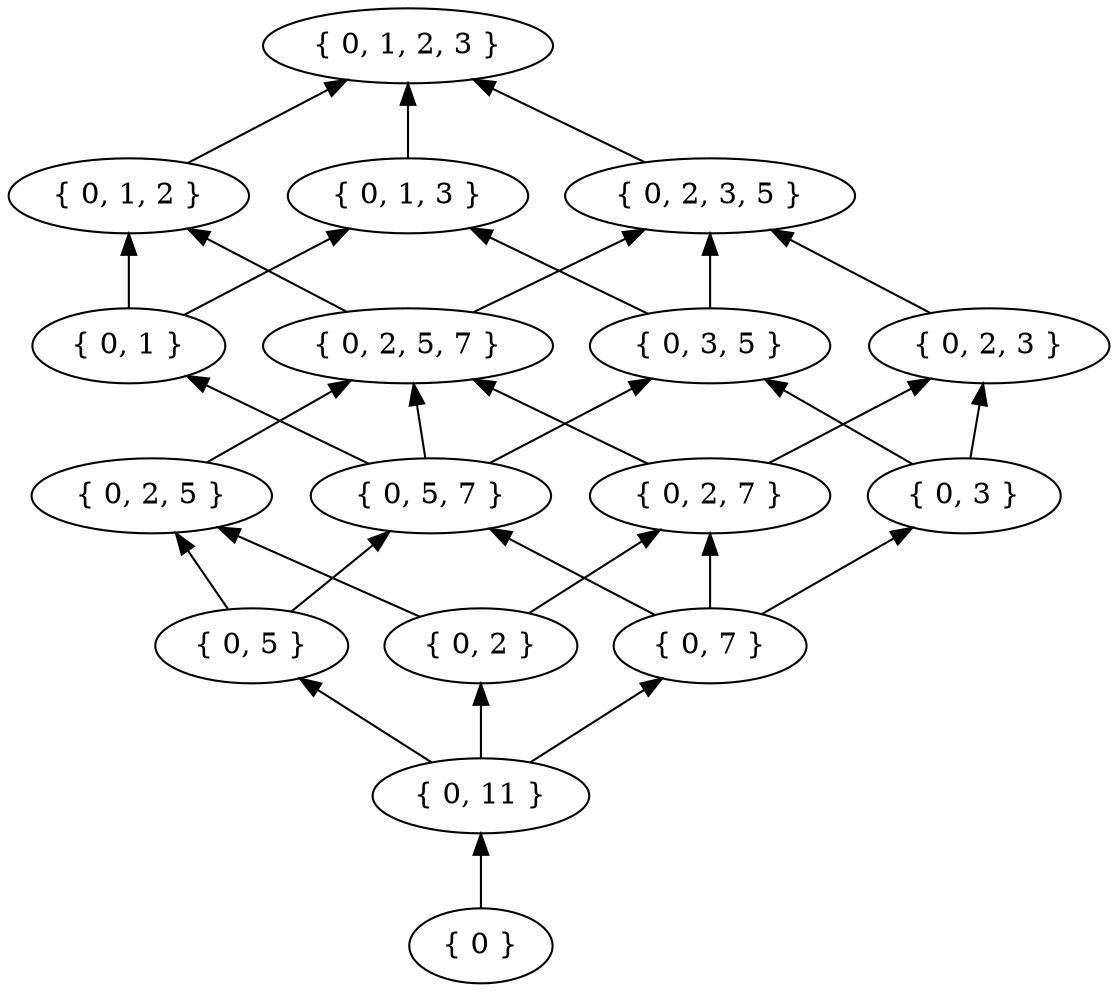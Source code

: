 digraph NSGraph4 {
rankdir = TB; edge[dir=back];
1 [label="{ 0, 1, 2, 3 }"];
2 [label="{ 0, 1, 2 }"];
3 [label="{ 0, 1, 3 }"];
4 [label="{ 0, 1 }"];
5 [label="{ 0, 2, 3, 5 }"];
6 [label="{ 0, 2, 5, 7 }"];
7 [label="{ 0, 2, 5 }"];
8 [label="{ 0, 3, 5 }"];
9 [label="{ 0, 5, 7 }"];
10 [label="{ 0, 5 }"];
11 [label="{ 0, 2, 3 }"];
12 [label="{ 0, 2, 7 }"];
13 [label="{ 0, 2 }"];
14 [label="{ 0, 3 }"];
15 [label="{ 0, 7 }"];
16 [label="{ 0, 11 }"];
17 [label="{ 0 }"];
1 -> 2;
1 -> 3;
2 -> 4;
3 -> 4;
1 -> 5;
2 -> 6;
5 -> 6;
6 -> 7;
3 -> 8;
5 -> 8;
4 -> 9;
6 -> 9;
8 -> 9;
7 -> 10;
9 -> 10;
5 -> 11;
11 -> 12;
6 -> 12;
7 -> 13;
12 -> 13;
11 -> 14;
8 -> 14;
12 -> 15;
14 -> 15;
9 -> 15;
13 -> 16;
10 -> 16;
15 -> 16;
16 -> 17;
}
